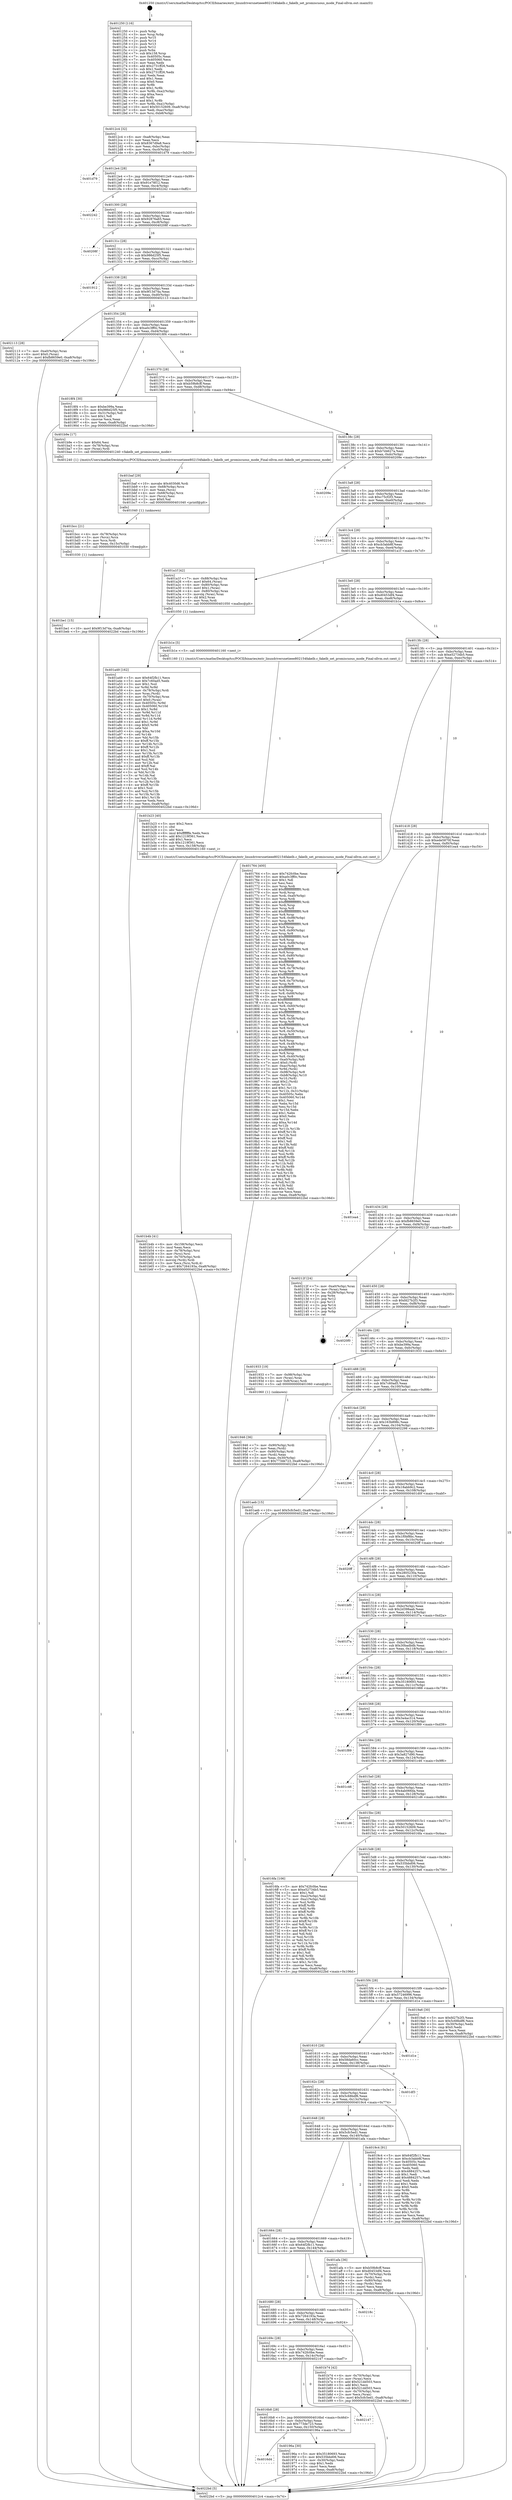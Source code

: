 digraph "0x401250" {
  label = "0x401250 (/mnt/c/Users/mathe/Desktop/tcc/POCII/binaries/extr_linuxdriversnetieee802154fakelb.c_fakelb_set_promiscuous_mode_Final-ollvm.out::main(0))"
  labelloc = "t"
  node[shape=record]

  Entry [label="",width=0.3,height=0.3,shape=circle,fillcolor=black,style=filled]
  "0x4012c4" [label="{
     0x4012c4 [32]\l
     | [instrs]\l
     &nbsp;&nbsp;0x4012c4 \<+6\>: mov -0xa8(%rbp),%eax\l
     &nbsp;&nbsp;0x4012ca \<+2\>: mov %eax,%ecx\l
     &nbsp;&nbsp;0x4012cc \<+6\>: sub $0x8367d9a8,%ecx\l
     &nbsp;&nbsp;0x4012d2 \<+6\>: mov %eax,-0xbc(%rbp)\l
     &nbsp;&nbsp;0x4012d8 \<+6\>: mov %ecx,-0xc0(%rbp)\l
     &nbsp;&nbsp;0x4012de \<+6\>: je 0000000000401d79 \<main+0xb29\>\l
  }"]
  "0x401d79" [label="{
     0x401d79\l
  }", style=dashed]
  "0x4012e4" [label="{
     0x4012e4 [28]\l
     | [instrs]\l
     &nbsp;&nbsp;0x4012e4 \<+5\>: jmp 00000000004012e9 \<main+0x99\>\l
     &nbsp;&nbsp;0x4012e9 \<+6\>: mov -0xbc(%rbp),%eax\l
     &nbsp;&nbsp;0x4012ef \<+5\>: sub $0x91e78f12,%eax\l
     &nbsp;&nbsp;0x4012f4 \<+6\>: mov %eax,-0xc4(%rbp)\l
     &nbsp;&nbsp;0x4012fa \<+6\>: je 0000000000402242 \<main+0xff2\>\l
  }"]
  Exit [label="",width=0.3,height=0.3,shape=circle,fillcolor=black,style=filled,peripheries=2]
  "0x402242" [label="{
     0x402242\l
  }", style=dashed]
  "0x401300" [label="{
     0x401300 [28]\l
     | [instrs]\l
     &nbsp;&nbsp;0x401300 \<+5\>: jmp 0000000000401305 \<main+0xb5\>\l
     &nbsp;&nbsp;0x401305 \<+6\>: mov -0xbc(%rbp),%eax\l
     &nbsp;&nbsp;0x40130b \<+5\>: sub $0x92876a65,%eax\l
     &nbsp;&nbsp;0x401310 \<+6\>: mov %eax,-0xc8(%rbp)\l
     &nbsp;&nbsp;0x401316 \<+6\>: je 000000000040208f \<main+0xe3f\>\l
  }"]
  "0x401be1" [label="{
     0x401be1 [15]\l
     | [instrs]\l
     &nbsp;&nbsp;0x401be1 \<+10\>: movl $0x9f13d74a,-0xa8(%rbp)\l
     &nbsp;&nbsp;0x401beb \<+5\>: jmp 00000000004022bd \<main+0x106d\>\l
  }"]
  "0x40208f" [label="{
     0x40208f\l
  }", style=dashed]
  "0x40131c" [label="{
     0x40131c [28]\l
     | [instrs]\l
     &nbsp;&nbsp;0x40131c \<+5\>: jmp 0000000000401321 \<main+0xd1\>\l
     &nbsp;&nbsp;0x401321 \<+6\>: mov -0xbc(%rbp),%eax\l
     &nbsp;&nbsp;0x401327 \<+5\>: sub $0x986d25f5,%eax\l
     &nbsp;&nbsp;0x40132c \<+6\>: mov %eax,-0xcc(%rbp)\l
     &nbsp;&nbsp;0x401332 \<+6\>: je 0000000000401912 \<main+0x6c2\>\l
  }"]
  "0x401bcc" [label="{
     0x401bcc [21]\l
     | [instrs]\l
     &nbsp;&nbsp;0x401bcc \<+4\>: mov -0x78(%rbp),%rcx\l
     &nbsp;&nbsp;0x401bd0 \<+3\>: mov (%rcx),%rcx\l
     &nbsp;&nbsp;0x401bd3 \<+3\>: mov %rcx,%rdi\l
     &nbsp;&nbsp;0x401bd6 \<+6\>: mov %eax,-0x15c(%rbp)\l
     &nbsp;&nbsp;0x401bdc \<+5\>: call 0000000000401030 \<free@plt\>\l
     | [calls]\l
     &nbsp;&nbsp;0x401030 \{1\} (unknown)\l
  }"]
  "0x401912" [label="{
     0x401912\l
  }", style=dashed]
  "0x401338" [label="{
     0x401338 [28]\l
     | [instrs]\l
     &nbsp;&nbsp;0x401338 \<+5\>: jmp 000000000040133d \<main+0xed\>\l
     &nbsp;&nbsp;0x40133d \<+6\>: mov -0xbc(%rbp),%eax\l
     &nbsp;&nbsp;0x401343 \<+5\>: sub $0x9f13d74a,%eax\l
     &nbsp;&nbsp;0x401348 \<+6\>: mov %eax,-0xd0(%rbp)\l
     &nbsp;&nbsp;0x40134e \<+6\>: je 0000000000402113 \<main+0xec3\>\l
  }"]
  "0x401baf" [label="{
     0x401baf [29]\l
     | [instrs]\l
     &nbsp;&nbsp;0x401baf \<+10\>: movabs $0x4030d6,%rdi\l
     &nbsp;&nbsp;0x401bb9 \<+4\>: mov -0x68(%rbp),%rcx\l
     &nbsp;&nbsp;0x401bbd \<+2\>: mov %eax,(%rcx)\l
     &nbsp;&nbsp;0x401bbf \<+4\>: mov -0x68(%rbp),%rcx\l
     &nbsp;&nbsp;0x401bc3 \<+2\>: mov (%rcx),%esi\l
     &nbsp;&nbsp;0x401bc5 \<+2\>: mov $0x0,%al\l
     &nbsp;&nbsp;0x401bc7 \<+5\>: call 0000000000401040 \<printf@plt\>\l
     | [calls]\l
     &nbsp;&nbsp;0x401040 \{1\} (unknown)\l
  }"]
  "0x402113" [label="{
     0x402113 [28]\l
     | [instrs]\l
     &nbsp;&nbsp;0x402113 \<+7\>: mov -0xa0(%rbp),%rax\l
     &nbsp;&nbsp;0x40211a \<+6\>: movl $0x0,(%rax)\l
     &nbsp;&nbsp;0x402120 \<+10\>: movl $0xfb8659e0,-0xa8(%rbp)\l
     &nbsp;&nbsp;0x40212a \<+5\>: jmp 00000000004022bd \<main+0x106d\>\l
  }"]
  "0x401354" [label="{
     0x401354 [28]\l
     | [instrs]\l
     &nbsp;&nbsp;0x401354 \<+5\>: jmp 0000000000401359 \<main+0x109\>\l
     &nbsp;&nbsp;0x401359 \<+6\>: mov -0xbc(%rbp),%eax\l
     &nbsp;&nbsp;0x40135f \<+5\>: sub $0xa0c3ff0c,%eax\l
     &nbsp;&nbsp;0x401364 \<+6\>: mov %eax,-0xd4(%rbp)\l
     &nbsp;&nbsp;0x40136a \<+6\>: je 00000000004018f4 \<main+0x6a4\>\l
  }"]
  "0x401b4b" [label="{
     0x401b4b [41]\l
     | [instrs]\l
     &nbsp;&nbsp;0x401b4b \<+6\>: mov -0x158(%rbp),%ecx\l
     &nbsp;&nbsp;0x401b51 \<+3\>: imul %eax,%ecx\l
     &nbsp;&nbsp;0x401b54 \<+4\>: mov -0x78(%rbp),%rsi\l
     &nbsp;&nbsp;0x401b58 \<+3\>: mov (%rsi),%rsi\l
     &nbsp;&nbsp;0x401b5b \<+4\>: mov -0x70(%rbp),%rdi\l
     &nbsp;&nbsp;0x401b5f \<+3\>: movslq (%rdi),%rdi\l
     &nbsp;&nbsp;0x401b62 \<+3\>: mov %ecx,(%rsi,%rdi,4)\l
     &nbsp;&nbsp;0x401b65 \<+10\>: movl $0x7264193a,-0xa8(%rbp)\l
     &nbsp;&nbsp;0x401b6f \<+5\>: jmp 00000000004022bd \<main+0x106d\>\l
  }"]
  "0x4018f4" [label="{
     0x4018f4 [30]\l
     | [instrs]\l
     &nbsp;&nbsp;0x4018f4 \<+5\>: mov $0xbe399a,%eax\l
     &nbsp;&nbsp;0x4018f9 \<+5\>: mov $0x986d25f5,%ecx\l
     &nbsp;&nbsp;0x4018fe \<+3\>: mov -0x31(%rbp),%dl\l
     &nbsp;&nbsp;0x401901 \<+3\>: test $0x1,%dl\l
     &nbsp;&nbsp;0x401904 \<+3\>: cmovne %ecx,%eax\l
     &nbsp;&nbsp;0x401907 \<+6\>: mov %eax,-0xa8(%rbp)\l
     &nbsp;&nbsp;0x40190d \<+5\>: jmp 00000000004022bd \<main+0x106d\>\l
  }"]
  "0x401370" [label="{
     0x401370 [28]\l
     | [instrs]\l
     &nbsp;&nbsp;0x401370 \<+5\>: jmp 0000000000401375 \<main+0x125\>\l
     &nbsp;&nbsp;0x401375 \<+6\>: mov -0xbc(%rbp),%eax\l
     &nbsp;&nbsp;0x40137b \<+5\>: sub $0xb59b8cff,%eax\l
     &nbsp;&nbsp;0x401380 \<+6\>: mov %eax,-0xd8(%rbp)\l
     &nbsp;&nbsp;0x401386 \<+6\>: je 0000000000401b9e \<main+0x94e\>\l
  }"]
  "0x401b23" [label="{
     0x401b23 [40]\l
     | [instrs]\l
     &nbsp;&nbsp;0x401b23 \<+5\>: mov $0x2,%ecx\l
     &nbsp;&nbsp;0x401b28 \<+1\>: cltd\l
     &nbsp;&nbsp;0x401b29 \<+2\>: idiv %ecx\l
     &nbsp;&nbsp;0x401b2b \<+6\>: imul $0xfffffffe,%edx,%ecx\l
     &nbsp;&nbsp;0x401b31 \<+6\>: add $0x1219f361,%ecx\l
     &nbsp;&nbsp;0x401b37 \<+3\>: add $0x1,%ecx\l
     &nbsp;&nbsp;0x401b3a \<+6\>: sub $0x1219f361,%ecx\l
     &nbsp;&nbsp;0x401b40 \<+6\>: mov %ecx,-0x158(%rbp)\l
     &nbsp;&nbsp;0x401b46 \<+5\>: call 0000000000401160 \<next_i\>\l
     | [calls]\l
     &nbsp;&nbsp;0x401160 \{1\} (/mnt/c/Users/mathe/Desktop/tcc/POCII/binaries/extr_linuxdriversnetieee802154fakelb.c_fakelb_set_promiscuous_mode_Final-ollvm.out::next_i)\l
  }"]
  "0x401b9e" [label="{
     0x401b9e [17]\l
     | [instrs]\l
     &nbsp;&nbsp;0x401b9e \<+5\>: mov $0x64,%esi\l
     &nbsp;&nbsp;0x401ba3 \<+4\>: mov -0x78(%rbp),%rax\l
     &nbsp;&nbsp;0x401ba7 \<+3\>: mov (%rax),%rdi\l
     &nbsp;&nbsp;0x401baa \<+5\>: call 0000000000401240 \<fakelb_set_promiscuous_mode\>\l
     | [calls]\l
     &nbsp;&nbsp;0x401240 \{1\} (/mnt/c/Users/mathe/Desktop/tcc/POCII/binaries/extr_linuxdriversnetieee802154fakelb.c_fakelb_set_promiscuous_mode_Final-ollvm.out::fakelb_set_promiscuous_mode)\l
  }"]
  "0x40138c" [label="{
     0x40138c [28]\l
     | [instrs]\l
     &nbsp;&nbsp;0x40138c \<+5\>: jmp 0000000000401391 \<main+0x141\>\l
     &nbsp;&nbsp;0x401391 \<+6\>: mov -0xbc(%rbp),%eax\l
     &nbsp;&nbsp;0x401397 \<+5\>: sub $0xb7d4627a,%eax\l
     &nbsp;&nbsp;0x40139c \<+6\>: mov %eax,-0xdc(%rbp)\l
     &nbsp;&nbsp;0x4013a2 \<+6\>: je 000000000040209e \<main+0xe4e\>\l
  }"]
  "0x401a49" [label="{
     0x401a49 [162]\l
     | [instrs]\l
     &nbsp;&nbsp;0x401a49 \<+5\>: mov $0x64f2fb11,%ecx\l
     &nbsp;&nbsp;0x401a4e \<+5\>: mov $0x7c60ad5,%edx\l
     &nbsp;&nbsp;0x401a53 \<+3\>: mov $0x1,%sil\l
     &nbsp;&nbsp;0x401a56 \<+3\>: xor %r8d,%r8d\l
     &nbsp;&nbsp;0x401a59 \<+4\>: mov -0x78(%rbp),%rdi\l
     &nbsp;&nbsp;0x401a5d \<+3\>: mov %rax,(%rdi)\l
     &nbsp;&nbsp;0x401a60 \<+4\>: mov -0x70(%rbp),%rax\l
     &nbsp;&nbsp;0x401a64 \<+6\>: movl $0x0,(%rax)\l
     &nbsp;&nbsp;0x401a6a \<+8\>: mov 0x40505c,%r9d\l
     &nbsp;&nbsp;0x401a72 \<+8\>: mov 0x405060,%r10d\l
     &nbsp;&nbsp;0x401a7a \<+4\>: sub $0x1,%r8d\l
     &nbsp;&nbsp;0x401a7e \<+3\>: mov %r9d,%r11d\l
     &nbsp;&nbsp;0x401a81 \<+3\>: add %r8d,%r11d\l
     &nbsp;&nbsp;0x401a84 \<+4\>: imul %r11d,%r9d\l
     &nbsp;&nbsp;0x401a88 \<+4\>: and $0x1,%r9d\l
     &nbsp;&nbsp;0x401a8c \<+4\>: cmp $0x0,%r9d\l
     &nbsp;&nbsp;0x401a90 \<+3\>: sete %bl\l
     &nbsp;&nbsp;0x401a93 \<+4\>: cmp $0xa,%r10d\l
     &nbsp;&nbsp;0x401a97 \<+4\>: setl %r14b\l
     &nbsp;&nbsp;0x401a9b \<+3\>: mov %bl,%r15b\l
     &nbsp;&nbsp;0x401a9e \<+4\>: xor $0xff,%r15b\l
     &nbsp;&nbsp;0x401aa2 \<+3\>: mov %r14b,%r12b\l
     &nbsp;&nbsp;0x401aa5 \<+4\>: xor $0xff,%r12b\l
     &nbsp;&nbsp;0x401aa9 \<+4\>: xor $0x1,%sil\l
     &nbsp;&nbsp;0x401aad \<+3\>: mov %r15b,%r13b\l
     &nbsp;&nbsp;0x401ab0 \<+4\>: and $0xff,%r13b\l
     &nbsp;&nbsp;0x401ab4 \<+3\>: and %sil,%bl\l
     &nbsp;&nbsp;0x401ab7 \<+3\>: mov %r12b,%al\l
     &nbsp;&nbsp;0x401aba \<+2\>: and $0xff,%al\l
     &nbsp;&nbsp;0x401abc \<+3\>: and %sil,%r14b\l
     &nbsp;&nbsp;0x401abf \<+3\>: or %bl,%r13b\l
     &nbsp;&nbsp;0x401ac2 \<+3\>: or %r14b,%al\l
     &nbsp;&nbsp;0x401ac5 \<+3\>: xor %al,%r13b\l
     &nbsp;&nbsp;0x401ac8 \<+3\>: or %r12b,%r15b\l
     &nbsp;&nbsp;0x401acb \<+4\>: xor $0xff,%r15b\l
     &nbsp;&nbsp;0x401acf \<+4\>: or $0x1,%sil\l
     &nbsp;&nbsp;0x401ad3 \<+3\>: and %sil,%r15b\l
     &nbsp;&nbsp;0x401ad6 \<+3\>: or %r15b,%r13b\l
     &nbsp;&nbsp;0x401ad9 \<+4\>: test $0x1,%r13b\l
     &nbsp;&nbsp;0x401add \<+3\>: cmovne %edx,%ecx\l
     &nbsp;&nbsp;0x401ae0 \<+6\>: mov %ecx,-0xa8(%rbp)\l
     &nbsp;&nbsp;0x401ae6 \<+5\>: jmp 00000000004022bd \<main+0x106d\>\l
  }"]
  "0x40209e" [label="{
     0x40209e\l
  }", style=dashed]
  "0x4013a8" [label="{
     0x4013a8 [28]\l
     | [instrs]\l
     &nbsp;&nbsp;0x4013a8 \<+5\>: jmp 00000000004013ad \<main+0x15d\>\l
     &nbsp;&nbsp;0x4013ad \<+6\>: mov -0xbc(%rbp),%eax\l
     &nbsp;&nbsp;0x4013b3 \<+5\>: sub $0xc75cf2f3,%eax\l
     &nbsp;&nbsp;0x4013b8 \<+6\>: mov %eax,-0xe0(%rbp)\l
     &nbsp;&nbsp;0x4013be \<+6\>: je 000000000040221d \<main+0xfcd\>\l
  }"]
  "0x4016d4" [label="{
     0x4016d4\l
  }", style=dashed]
  "0x40221d" [label="{
     0x40221d\l
  }", style=dashed]
  "0x4013c4" [label="{
     0x4013c4 [28]\l
     | [instrs]\l
     &nbsp;&nbsp;0x4013c4 \<+5\>: jmp 00000000004013c9 \<main+0x179\>\l
     &nbsp;&nbsp;0x4013c9 \<+6\>: mov -0xbc(%rbp),%eax\l
     &nbsp;&nbsp;0x4013cf \<+5\>: sub $0xcb3abb8f,%eax\l
     &nbsp;&nbsp;0x4013d4 \<+6\>: mov %eax,-0xe4(%rbp)\l
     &nbsp;&nbsp;0x4013da \<+6\>: je 0000000000401a1f \<main+0x7cf\>\l
  }"]
  "0x40196a" [label="{
     0x40196a [30]\l
     | [instrs]\l
     &nbsp;&nbsp;0x40196a \<+5\>: mov $0x35180693,%eax\l
     &nbsp;&nbsp;0x40196f \<+5\>: mov $0x535bbd06,%ecx\l
     &nbsp;&nbsp;0x401974 \<+3\>: mov -0x30(%rbp),%edx\l
     &nbsp;&nbsp;0x401977 \<+3\>: cmp $0x1,%edx\l
     &nbsp;&nbsp;0x40197a \<+3\>: cmovl %ecx,%eax\l
     &nbsp;&nbsp;0x40197d \<+6\>: mov %eax,-0xa8(%rbp)\l
     &nbsp;&nbsp;0x401983 \<+5\>: jmp 00000000004022bd \<main+0x106d\>\l
  }"]
  "0x401a1f" [label="{
     0x401a1f [42]\l
     | [instrs]\l
     &nbsp;&nbsp;0x401a1f \<+7\>: mov -0x88(%rbp),%rax\l
     &nbsp;&nbsp;0x401a26 \<+6\>: movl $0x64,(%rax)\l
     &nbsp;&nbsp;0x401a2c \<+4\>: mov -0x80(%rbp),%rax\l
     &nbsp;&nbsp;0x401a30 \<+6\>: movl $0x1,(%rax)\l
     &nbsp;&nbsp;0x401a36 \<+4\>: mov -0x80(%rbp),%rax\l
     &nbsp;&nbsp;0x401a3a \<+3\>: movslq (%rax),%rax\l
     &nbsp;&nbsp;0x401a3d \<+4\>: shl $0x2,%rax\l
     &nbsp;&nbsp;0x401a41 \<+3\>: mov %rax,%rdi\l
     &nbsp;&nbsp;0x401a44 \<+5\>: call 0000000000401050 \<malloc@plt\>\l
     | [calls]\l
     &nbsp;&nbsp;0x401050 \{1\} (unknown)\l
  }"]
  "0x4013e0" [label="{
     0x4013e0 [28]\l
     | [instrs]\l
     &nbsp;&nbsp;0x4013e0 \<+5\>: jmp 00000000004013e5 \<main+0x195\>\l
     &nbsp;&nbsp;0x4013e5 \<+6\>: mov -0xbc(%rbp),%eax\l
     &nbsp;&nbsp;0x4013eb \<+5\>: sub $0xd0453df4,%eax\l
     &nbsp;&nbsp;0x4013f0 \<+6\>: mov %eax,-0xe8(%rbp)\l
     &nbsp;&nbsp;0x4013f6 \<+6\>: je 0000000000401b1e \<main+0x8ce\>\l
  }"]
  "0x4016b8" [label="{
     0x4016b8 [28]\l
     | [instrs]\l
     &nbsp;&nbsp;0x4016b8 \<+5\>: jmp 00000000004016bd \<main+0x46d\>\l
     &nbsp;&nbsp;0x4016bd \<+6\>: mov -0xbc(%rbp),%eax\l
     &nbsp;&nbsp;0x4016c3 \<+5\>: sub $0x773de723,%eax\l
     &nbsp;&nbsp;0x4016c8 \<+6\>: mov %eax,-0x150(%rbp)\l
     &nbsp;&nbsp;0x4016ce \<+6\>: je 000000000040196a \<main+0x71a\>\l
  }"]
  "0x401b1e" [label="{
     0x401b1e [5]\l
     | [instrs]\l
     &nbsp;&nbsp;0x401b1e \<+5\>: call 0000000000401160 \<next_i\>\l
     | [calls]\l
     &nbsp;&nbsp;0x401160 \{1\} (/mnt/c/Users/mathe/Desktop/tcc/POCII/binaries/extr_linuxdriversnetieee802154fakelb.c_fakelb_set_promiscuous_mode_Final-ollvm.out::next_i)\l
  }"]
  "0x4013fc" [label="{
     0x4013fc [28]\l
     | [instrs]\l
     &nbsp;&nbsp;0x4013fc \<+5\>: jmp 0000000000401401 \<main+0x1b1\>\l
     &nbsp;&nbsp;0x401401 \<+6\>: mov -0xbc(%rbp),%eax\l
     &nbsp;&nbsp;0x401407 \<+5\>: sub $0xe52734b5,%eax\l
     &nbsp;&nbsp;0x40140c \<+6\>: mov %eax,-0xec(%rbp)\l
     &nbsp;&nbsp;0x401412 \<+6\>: je 0000000000401764 \<main+0x514\>\l
  }"]
  "0x402147" [label="{
     0x402147\l
  }", style=dashed]
  "0x401764" [label="{
     0x401764 [400]\l
     | [instrs]\l
     &nbsp;&nbsp;0x401764 \<+5\>: mov $0x742fc0be,%eax\l
     &nbsp;&nbsp;0x401769 \<+5\>: mov $0xa0c3ff0c,%ecx\l
     &nbsp;&nbsp;0x40176e \<+2\>: mov $0x1,%dl\l
     &nbsp;&nbsp;0x401770 \<+2\>: xor %esi,%esi\l
     &nbsp;&nbsp;0x401772 \<+3\>: mov %rsp,%rdi\l
     &nbsp;&nbsp;0x401775 \<+4\>: add $0xfffffffffffffff0,%rdi\l
     &nbsp;&nbsp;0x401779 \<+3\>: mov %rdi,%rsp\l
     &nbsp;&nbsp;0x40177c \<+7\>: mov %rdi,-0xa0(%rbp)\l
     &nbsp;&nbsp;0x401783 \<+3\>: mov %rsp,%rdi\l
     &nbsp;&nbsp;0x401786 \<+4\>: add $0xfffffffffffffff0,%rdi\l
     &nbsp;&nbsp;0x40178a \<+3\>: mov %rdi,%rsp\l
     &nbsp;&nbsp;0x40178d \<+3\>: mov %rsp,%r8\l
     &nbsp;&nbsp;0x401790 \<+4\>: add $0xfffffffffffffff0,%r8\l
     &nbsp;&nbsp;0x401794 \<+3\>: mov %r8,%rsp\l
     &nbsp;&nbsp;0x401797 \<+7\>: mov %r8,-0x98(%rbp)\l
     &nbsp;&nbsp;0x40179e \<+3\>: mov %rsp,%r8\l
     &nbsp;&nbsp;0x4017a1 \<+4\>: add $0xfffffffffffffff0,%r8\l
     &nbsp;&nbsp;0x4017a5 \<+3\>: mov %r8,%rsp\l
     &nbsp;&nbsp;0x4017a8 \<+7\>: mov %r8,-0x90(%rbp)\l
     &nbsp;&nbsp;0x4017af \<+3\>: mov %rsp,%r8\l
     &nbsp;&nbsp;0x4017b2 \<+4\>: add $0xfffffffffffffff0,%r8\l
     &nbsp;&nbsp;0x4017b6 \<+3\>: mov %r8,%rsp\l
     &nbsp;&nbsp;0x4017b9 \<+7\>: mov %r8,-0x88(%rbp)\l
     &nbsp;&nbsp;0x4017c0 \<+3\>: mov %rsp,%r8\l
     &nbsp;&nbsp;0x4017c3 \<+4\>: add $0xfffffffffffffff0,%r8\l
     &nbsp;&nbsp;0x4017c7 \<+3\>: mov %r8,%rsp\l
     &nbsp;&nbsp;0x4017ca \<+4\>: mov %r8,-0x80(%rbp)\l
     &nbsp;&nbsp;0x4017ce \<+3\>: mov %rsp,%r8\l
     &nbsp;&nbsp;0x4017d1 \<+4\>: add $0xfffffffffffffff0,%r8\l
     &nbsp;&nbsp;0x4017d5 \<+3\>: mov %r8,%rsp\l
     &nbsp;&nbsp;0x4017d8 \<+4\>: mov %r8,-0x78(%rbp)\l
     &nbsp;&nbsp;0x4017dc \<+3\>: mov %rsp,%r8\l
     &nbsp;&nbsp;0x4017df \<+4\>: add $0xfffffffffffffff0,%r8\l
     &nbsp;&nbsp;0x4017e3 \<+3\>: mov %r8,%rsp\l
     &nbsp;&nbsp;0x4017e6 \<+4\>: mov %r8,-0x70(%rbp)\l
     &nbsp;&nbsp;0x4017ea \<+3\>: mov %rsp,%r8\l
     &nbsp;&nbsp;0x4017ed \<+4\>: add $0xfffffffffffffff0,%r8\l
     &nbsp;&nbsp;0x4017f1 \<+3\>: mov %r8,%rsp\l
     &nbsp;&nbsp;0x4017f4 \<+4\>: mov %r8,-0x68(%rbp)\l
     &nbsp;&nbsp;0x4017f8 \<+3\>: mov %rsp,%r8\l
     &nbsp;&nbsp;0x4017fb \<+4\>: add $0xfffffffffffffff0,%r8\l
     &nbsp;&nbsp;0x4017ff \<+3\>: mov %r8,%rsp\l
     &nbsp;&nbsp;0x401802 \<+4\>: mov %r8,-0x60(%rbp)\l
     &nbsp;&nbsp;0x401806 \<+3\>: mov %rsp,%r8\l
     &nbsp;&nbsp;0x401809 \<+4\>: add $0xfffffffffffffff0,%r8\l
     &nbsp;&nbsp;0x40180d \<+3\>: mov %r8,%rsp\l
     &nbsp;&nbsp;0x401810 \<+4\>: mov %r8,-0x58(%rbp)\l
     &nbsp;&nbsp;0x401814 \<+3\>: mov %rsp,%r8\l
     &nbsp;&nbsp;0x401817 \<+4\>: add $0xfffffffffffffff0,%r8\l
     &nbsp;&nbsp;0x40181b \<+3\>: mov %r8,%rsp\l
     &nbsp;&nbsp;0x40181e \<+4\>: mov %r8,-0x50(%rbp)\l
     &nbsp;&nbsp;0x401822 \<+3\>: mov %rsp,%r8\l
     &nbsp;&nbsp;0x401825 \<+4\>: add $0xfffffffffffffff0,%r8\l
     &nbsp;&nbsp;0x401829 \<+3\>: mov %r8,%rsp\l
     &nbsp;&nbsp;0x40182c \<+4\>: mov %r8,-0x48(%rbp)\l
     &nbsp;&nbsp;0x401830 \<+3\>: mov %rsp,%r8\l
     &nbsp;&nbsp;0x401833 \<+4\>: add $0xfffffffffffffff0,%r8\l
     &nbsp;&nbsp;0x401837 \<+3\>: mov %r8,%rsp\l
     &nbsp;&nbsp;0x40183a \<+4\>: mov %r8,-0x40(%rbp)\l
     &nbsp;&nbsp;0x40183e \<+7\>: mov -0xa0(%rbp),%r8\l
     &nbsp;&nbsp;0x401845 \<+7\>: movl $0x0,(%r8)\l
     &nbsp;&nbsp;0x40184c \<+7\>: mov -0xac(%rbp),%r9d\l
     &nbsp;&nbsp;0x401853 \<+3\>: mov %r9d,(%rdi)\l
     &nbsp;&nbsp;0x401856 \<+7\>: mov -0x98(%rbp),%r8\l
     &nbsp;&nbsp;0x40185d \<+7\>: mov -0xb8(%rbp),%r10\l
     &nbsp;&nbsp;0x401864 \<+3\>: mov %r10,(%r8)\l
     &nbsp;&nbsp;0x401867 \<+3\>: cmpl $0x2,(%rdi)\l
     &nbsp;&nbsp;0x40186a \<+4\>: setne %r11b\l
     &nbsp;&nbsp;0x40186e \<+4\>: and $0x1,%r11b\l
     &nbsp;&nbsp;0x401872 \<+4\>: mov %r11b,-0x31(%rbp)\l
     &nbsp;&nbsp;0x401876 \<+7\>: mov 0x40505c,%ebx\l
     &nbsp;&nbsp;0x40187d \<+8\>: mov 0x405060,%r14d\l
     &nbsp;&nbsp;0x401885 \<+3\>: sub $0x1,%esi\l
     &nbsp;&nbsp;0x401888 \<+3\>: mov %ebx,%r15d\l
     &nbsp;&nbsp;0x40188b \<+3\>: add %esi,%r15d\l
     &nbsp;&nbsp;0x40188e \<+4\>: imul %r15d,%ebx\l
     &nbsp;&nbsp;0x401892 \<+3\>: and $0x1,%ebx\l
     &nbsp;&nbsp;0x401895 \<+3\>: cmp $0x0,%ebx\l
     &nbsp;&nbsp;0x401898 \<+4\>: sete %r11b\l
     &nbsp;&nbsp;0x40189c \<+4\>: cmp $0xa,%r14d\l
     &nbsp;&nbsp;0x4018a0 \<+4\>: setl %r12b\l
     &nbsp;&nbsp;0x4018a4 \<+3\>: mov %r11b,%r13b\l
     &nbsp;&nbsp;0x4018a7 \<+4\>: xor $0xff,%r13b\l
     &nbsp;&nbsp;0x4018ab \<+3\>: mov %r12b,%sil\l
     &nbsp;&nbsp;0x4018ae \<+4\>: xor $0xff,%sil\l
     &nbsp;&nbsp;0x4018b2 \<+3\>: xor $0x1,%dl\l
     &nbsp;&nbsp;0x4018b5 \<+3\>: mov %r13b,%dil\l
     &nbsp;&nbsp;0x4018b8 \<+4\>: and $0xff,%dil\l
     &nbsp;&nbsp;0x4018bc \<+3\>: and %dl,%r11b\l
     &nbsp;&nbsp;0x4018bf \<+3\>: mov %sil,%r8b\l
     &nbsp;&nbsp;0x4018c2 \<+4\>: and $0xff,%r8b\l
     &nbsp;&nbsp;0x4018c6 \<+3\>: and %dl,%r12b\l
     &nbsp;&nbsp;0x4018c9 \<+3\>: or %r11b,%dil\l
     &nbsp;&nbsp;0x4018cc \<+3\>: or %r12b,%r8b\l
     &nbsp;&nbsp;0x4018cf \<+3\>: xor %r8b,%dil\l
     &nbsp;&nbsp;0x4018d2 \<+3\>: or %sil,%r13b\l
     &nbsp;&nbsp;0x4018d5 \<+4\>: xor $0xff,%r13b\l
     &nbsp;&nbsp;0x4018d9 \<+3\>: or $0x1,%dl\l
     &nbsp;&nbsp;0x4018dc \<+3\>: and %dl,%r13b\l
     &nbsp;&nbsp;0x4018df \<+3\>: or %r13b,%dil\l
     &nbsp;&nbsp;0x4018e2 \<+4\>: test $0x1,%dil\l
     &nbsp;&nbsp;0x4018e6 \<+3\>: cmovne %ecx,%eax\l
     &nbsp;&nbsp;0x4018e9 \<+6\>: mov %eax,-0xa8(%rbp)\l
     &nbsp;&nbsp;0x4018ef \<+5\>: jmp 00000000004022bd \<main+0x106d\>\l
  }"]
  "0x401418" [label="{
     0x401418 [28]\l
     | [instrs]\l
     &nbsp;&nbsp;0x401418 \<+5\>: jmp 000000000040141d \<main+0x1cd\>\l
     &nbsp;&nbsp;0x40141d \<+6\>: mov -0xbc(%rbp),%eax\l
     &nbsp;&nbsp;0x401423 \<+5\>: sub $0xede5870f,%eax\l
     &nbsp;&nbsp;0x401428 \<+6\>: mov %eax,-0xf0(%rbp)\l
     &nbsp;&nbsp;0x40142e \<+6\>: je 0000000000401ea4 \<main+0xc54\>\l
  }"]
  "0x40169c" [label="{
     0x40169c [28]\l
     | [instrs]\l
     &nbsp;&nbsp;0x40169c \<+5\>: jmp 00000000004016a1 \<main+0x451\>\l
     &nbsp;&nbsp;0x4016a1 \<+6\>: mov -0xbc(%rbp),%eax\l
     &nbsp;&nbsp;0x4016a7 \<+5\>: sub $0x742fc0be,%eax\l
     &nbsp;&nbsp;0x4016ac \<+6\>: mov %eax,-0x14c(%rbp)\l
     &nbsp;&nbsp;0x4016b2 \<+6\>: je 0000000000402147 \<main+0xef7\>\l
  }"]
  "0x401ea4" [label="{
     0x401ea4\l
  }", style=dashed]
  "0x401434" [label="{
     0x401434 [28]\l
     | [instrs]\l
     &nbsp;&nbsp;0x401434 \<+5\>: jmp 0000000000401439 \<main+0x1e9\>\l
     &nbsp;&nbsp;0x401439 \<+6\>: mov -0xbc(%rbp),%eax\l
     &nbsp;&nbsp;0x40143f \<+5\>: sub $0xfb8659e0,%eax\l
     &nbsp;&nbsp;0x401444 \<+6\>: mov %eax,-0xf4(%rbp)\l
     &nbsp;&nbsp;0x40144a \<+6\>: je 000000000040212f \<main+0xedf\>\l
  }"]
  "0x401b74" [label="{
     0x401b74 [42]\l
     | [instrs]\l
     &nbsp;&nbsp;0x401b74 \<+4\>: mov -0x70(%rbp),%rax\l
     &nbsp;&nbsp;0x401b78 \<+2\>: mov (%rax),%ecx\l
     &nbsp;&nbsp;0x401b7a \<+6\>: add $0x521dd503,%ecx\l
     &nbsp;&nbsp;0x401b80 \<+3\>: add $0x1,%ecx\l
     &nbsp;&nbsp;0x401b83 \<+6\>: sub $0x521dd503,%ecx\l
     &nbsp;&nbsp;0x401b89 \<+4\>: mov -0x70(%rbp),%rax\l
     &nbsp;&nbsp;0x401b8d \<+2\>: mov %ecx,(%rax)\l
     &nbsp;&nbsp;0x401b8f \<+10\>: movl $0x5cfc5ed1,-0xa8(%rbp)\l
     &nbsp;&nbsp;0x401b99 \<+5\>: jmp 00000000004022bd \<main+0x106d\>\l
  }"]
  "0x40212f" [label="{
     0x40212f [24]\l
     | [instrs]\l
     &nbsp;&nbsp;0x40212f \<+7\>: mov -0xa0(%rbp),%rax\l
     &nbsp;&nbsp;0x402136 \<+2\>: mov (%rax),%eax\l
     &nbsp;&nbsp;0x402138 \<+4\>: lea -0x28(%rbp),%rsp\l
     &nbsp;&nbsp;0x40213c \<+1\>: pop %rbx\l
     &nbsp;&nbsp;0x40213d \<+2\>: pop %r12\l
     &nbsp;&nbsp;0x40213f \<+2\>: pop %r13\l
     &nbsp;&nbsp;0x402141 \<+2\>: pop %r14\l
     &nbsp;&nbsp;0x402143 \<+2\>: pop %r15\l
     &nbsp;&nbsp;0x402145 \<+1\>: pop %rbp\l
     &nbsp;&nbsp;0x402146 \<+1\>: ret\l
  }"]
  "0x401450" [label="{
     0x401450 [28]\l
     | [instrs]\l
     &nbsp;&nbsp;0x401450 \<+5\>: jmp 0000000000401455 \<main+0x205\>\l
     &nbsp;&nbsp;0x401455 \<+6\>: mov -0xbc(%rbp),%eax\l
     &nbsp;&nbsp;0x40145b \<+5\>: sub $0xfd27b2f3,%eax\l
     &nbsp;&nbsp;0x401460 \<+6\>: mov %eax,-0xf8(%rbp)\l
     &nbsp;&nbsp;0x401466 \<+6\>: je 00000000004020f0 \<main+0xea0\>\l
  }"]
  "0x401680" [label="{
     0x401680 [28]\l
     | [instrs]\l
     &nbsp;&nbsp;0x401680 \<+5\>: jmp 0000000000401685 \<main+0x435\>\l
     &nbsp;&nbsp;0x401685 \<+6\>: mov -0xbc(%rbp),%eax\l
     &nbsp;&nbsp;0x40168b \<+5\>: sub $0x7264193a,%eax\l
     &nbsp;&nbsp;0x401690 \<+6\>: mov %eax,-0x148(%rbp)\l
     &nbsp;&nbsp;0x401696 \<+6\>: je 0000000000401b74 \<main+0x924\>\l
  }"]
  "0x4020f0" [label="{
     0x4020f0\l
  }", style=dashed]
  "0x40146c" [label="{
     0x40146c [28]\l
     | [instrs]\l
     &nbsp;&nbsp;0x40146c \<+5\>: jmp 0000000000401471 \<main+0x221\>\l
     &nbsp;&nbsp;0x401471 \<+6\>: mov -0xbc(%rbp),%eax\l
     &nbsp;&nbsp;0x401477 \<+5\>: sub $0xbe399a,%eax\l
     &nbsp;&nbsp;0x40147c \<+6\>: mov %eax,-0xfc(%rbp)\l
     &nbsp;&nbsp;0x401482 \<+6\>: je 0000000000401933 \<main+0x6e3\>\l
  }"]
  "0x40218c" [label="{
     0x40218c\l
  }", style=dashed]
  "0x401933" [label="{
     0x401933 [19]\l
     | [instrs]\l
     &nbsp;&nbsp;0x401933 \<+7\>: mov -0x98(%rbp),%rax\l
     &nbsp;&nbsp;0x40193a \<+3\>: mov (%rax),%rax\l
     &nbsp;&nbsp;0x40193d \<+4\>: mov 0x8(%rax),%rdi\l
     &nbsp;&nbsp;0x401941 \<+5\>: call 0000000000401060 \<atoi@plt\>\l
     | [calls]\l
     &nbsp;&nbsp;0x401060 \{1\} (unknown)\l
  }"]
  "0x401488" [label="{
     0x401488 [28]\l
     | [instrs]\l
     &nbsp;&nbsp;0x401488 \<+5\>: jmp 000000000040148d \<main+0x23d\>\l
     &nbsp;&nbsp;0x40148d \<+6\>: mov -0xbc(%rbp),%eax\l
     &nbsp;&nbsp;0x401493 \<+5\>: sub $0x7c60ad5,%eax\l
     &nbsp;&nbsp;0x401498 \<+6\>: mov %eax,-0x100(%rbp)\l
     &nbsp;&nbsp;0x40149e \<+6\>: je 0000000000401aeb \<main+0x89b\>\l
  }"]
  "0x401664" [label="{
     0x401664 [28]\l
     | [instrs]\l
     &nbsp;&nbsp;0x401664 \<+5\>: jmp 0000000000401669 \<main+0x419\>\l
     &nbsp;&nbsp;0x401669 \<+6\>: mov -0xbc(%rbp),%eax\l
     &nbsp;&nbsp;0x40166f \<+5\>: sub $0x64f2fb11,%eax\l
     &nbsp;&nbsp;0x401674 \<+6\>: mov %eax,-0x144(%rbp)\l
     &nbsp;&nbsp;0x40167a \<+6\>: je 000000000040218c \<main+0xf3c\>\l
  }"]
  "0x401aeb" [label="{
     0x401aeb [15]\l
     | [instrs]\l
     &nbsp;&nbsp;0x401aeb \<+10\>: movl $0x5cfc5ed1,-0xa8(%rbp)\l
     &nbsp;&nbsp;0x401af5 \<+5\>: jmp 00000000004022bd \<main+0x106d\>\l
  }"]
  "0x4014a4" [label="{
     0x4014a4 [28]\l
     | [instrs]\l
     &nbsp;&nbsp;0x4014a4 \<+5\>: jmp 00000000004014a9 \<main+0x259\>\l
     &nbsp;&nbsp;0x4014a9 \<+6\>: mov -0xbc(%rbp),%eax\l
     &nbsp;&nbsp;0x4014af \<+5\>: sub $0x163b898c,%eax\l
     &nbsp;&nbsp;0x4014b4 \<+6\>: mov %eax,-0x104(%rbp)\l
     &nbsp;&nbsp;0x4014ba \<+6\>: je 0000000000402298 \<main+0x1048\>\l
  }"]
  "0x401afa" [label="{
     0x401afa [36]\l
     | [instrs]\l
     &nbsp;&nbsp;0x401afa \<+5\>: mov $0xb59b8cff,%eax\l
     &nbsp;&nbsp;0x401aff \<+5\>: mov $0xd0453df4,%ecx\l
     &nbsp;&nbsp;0x401b04 \<+4\>: mov -0x70(%rbp),%rdx\l
     &nbsp;&nbsp;0x401b08 \<+2\>: mov (%rdx),%esi\l
     &nbsp;&nbsp;0x401b0a \<+4\>: mov -0x80(%rbp),%rdx\l
     &nbsp;&nbsp;0x401b0e \<+2\>: cmp (%rdx),%esi\l
     &nbsp;&nbsp;0x401b10 \<+3\>: cmovl %ecx,%eax\l
     &nbsp;&nbsp;0x401b13 \<+6\>: mov %eax,-0xa8(%rbp)\l
     &nbsp;&nbsp;0x401b19 \<+5\>: jmp 00000000004022bd \<main+0x106d\>\l
  }"]
  "0x402298" [label="{
     0x402298\l
  }", style=dashed]
  "0x4014c0" [label="{
     0x4014c0 [28]\l
     | [instrs]\l
     &nbsp;&nbsp;0x4014c0 \<+5\>: jmp 00000000004014c5 \<main+0x275\>\l
     &nbsp;&nbsp;0x4014c5 \<+6\>: mov -0xbc(%rbp),%eax\l
     &nbsp;&nbsp;0x4014cb \<+5\>: sub $0x18abb9c2,%eax\l
     &nbsp;&nbsp;0x4014d0 \<+6\>: mov %eax,-0x108(%rbp)\l
     &nbsp;&nbsp;0x4014d6 \<+6\>: je 0000000000401d0f \<main+0xabf\>\l
  }"]
  "0x401648" [label="{
     0x401648 [28]\l
     | [instrs]\l
     &nbsp;&nbsp;0x401648 \<+5\>: jmp 000000000040164d \<main+0x3fd\>\l
     &nbsp;&nbsp;0x40164d \<+6\>: mov -0xbc(%rbp),%eax\l
     &nbsp;&nbsp;0x401653 \<+5\>: sub $0x5cfc5ed1,%eax\l
     &nbsp;&nbsp;0x401658 \<+6\>: mov %eax,-0x140(%rbp)\l
     &nbsp;&nbsp;0x40165e \<+6\>: je 0000000000401afa \<main+0x8aa\>\l
  }"]
  "0x401d0f" [label="{
     0x401d0f\l
  }", style=dashed]
  "0x4014dc" [label="{
     0x4014dc [28]\l
     | [instrs]\l
     &nbsp;&nbsp;0x4014dc \<+5\>: jmp 00000000004014e1 \<main+0x291\>\l
     &nbsp;&nbsp;0x4014e1 \<+6\>: mov -0xbc(%rbp),%eax\l
     &nbsp;&nbsp;0x4014e7 \<+5\>: sub $0x1f0bf8bc,%eax\l
     &nbsp;&nbsp;0x4014ec \<+6\>: mov %eax,-0x10c(%rbp)\l
     &nbsp;&nbsp;0x4014f2 \<+6\>: je 00000000004020ff \<main+0xeaf\>\l
  }"]
  "0x4019c4" [label="{
     0x4019c4 [91]\l
     | [instrs]\l
     &nbsp;&nbsp;0x4019c4 \<+5\>: mov $0x64f2fb11,%eax\l
     &nbsp;&nbsp;0x4019c9 \<+5\>: mov $0xcb3abb8f,%ecx\l
     &nbsp;&nbsp;0x4019ce \<+7\>: mov 0x40505c,%edx\l
     &nbsp;&nbsp;0x4019d5 \<+7\>: mov 0x405060,%esi\l
     &nbsp;&nbsp;0x4019dc \<+2\>: mov %edx,%edi\l
     &nbsp;&nbsp;0x4019de \<+6\>: sub $0x4884257c,%edi\l
     &nbsp;&nbsp;0x4019e4 \<+3\>: sub $0x1,%edi\l
     &nbsp;&nbsp;0x4019e7 \<+6\>: add $0x4884257c,%edi\l
     &nbsp;&nbsp;0x4019ed \<+3\>: imul %edi,%edx\l
     &nbsp;&nbsp;0x4019f0 \<+3\>: and $0x1,%edx\l
     &nbsp;&nbsp;0x4019f3 \<+3\>: cmp $0x0,%edx\l
     &nbsp;&nbsp;0x4019f6 \<+4\>: sete %r8b\l
     &nbsp;&nbsp;0x4019fa \<+3\>: cmp $0xa,%esi\l
     &nbsp;&nbsp;0x4019fd \<+4\>: setl %r9b\l
     &nbsp;&nbsp;0x401a01 \<+3\>: mov %r8b,%r10b\l
     &nbsp;&nbsp;0x401a04 \<+3\>: and %r9b,%r10b\l
     &nbsp;&nbsp;0x401a07 \<+3\>: xor %r9b,%r8b\l
     &nbsp;&nbsp;0x401a0a \<+3\>: or %r8b,%r10b\l
     &nbsp;&nbsp;0x401a0d \<+4\>: test $0x1,%r10b\l
     &nbsp;&nbsp;0x401a11 \<+3\>: cmovne %ecx,%eax\l
     &nbsp;&nbsp;0x401a14 \<+6\>: mov %eax,-0xa8(%rbp)\l
     &nbsp;&nbsp;0x401a1a \<+5\>: jmp 00000000004022bd \<main+0x106d\>\l
  }"]
  "0x4020ff" [label="{
     0x4020ff\l
  }", style=dashed]
  "0x4014f8" [label="{
     0x4014f8 [28]\l
     | [instrs]\l
     &nbsp;&nbsp;0x4014f8 \<+5\>: jmp 00000000004014fd \<main+0x2ad\>\l
     &nbsp;&nbsp;0x4014fd \<+6\>: mov -0xbc(%rbp),%eax\l
     &nbsp;&nbsp;0x401503 \<+5\>: sub $0x2805230a,%eax\l
     &nbsp;&nbsp;0x401508 \<+6\>: mov %eax,-0x110(%rbp)\l
     &nbsp;&nbsp;0x40150e \<+6\>: je 0000000000401bf0 \<main+0x9a0\>\l
  }"]
  "0x40162c" [label="{
     0x40162c [28]\l
     | [instrs]\l
     &nbsp;&nbsp;0x40162c \<+5\>: jmp 0000000000401631 \<main+0x3e1\>\l
     &nbsp;&nbsp;0x401631 \<+6\>: mov -0xbc(%rbp),%eax\l
     &nbsp;&nbsp;0x401637 \<+5\>: sub $0x5c68bdf6,%eax\l
     &nbsp;&nbsp;0x40163c \<+6\>: mov %eax,-0x13c(%rbp)\l
     &nbsp;&nbsp;0x401642 \<+6\>: je 00000000004019c4 \<main+0x774\>\l
  }"]
  "0x401bf0" [label="{
     0x401bf0\l
  }", style=dashed]
  "0x401514" [label="{
     0x401514 [28]\l
     | [instrs]\l
     &nbsp;&nbsp;0x401514 \<+5\>: jmp 0000000000401519 \<main+0x2c9\>\l
     &nbsp;&nbsp;0x401519 \<+6\>: mov -0xbc(%rbp),%eax\l
     &nbsp;&nbsp;0x40151f \<+5\>: sub $0x2d398aab,%eax\l
     &nbsp;&nbsp;0x401524 \<+6\>: mov %eax,-0x114(%rbp)\l
     &nbsp;&nbsp;0x40152a \<+6\>: je 0000000000401f7a \<main+0xd2a\>\l
  }"]
  "0x401df3" [label="{
     0x401df3\l
  }", style=dashed]
  "0x401f7a" [label="{
     0x401f7a\l
  }", style=dashed]
  "0x401530" [label="{
     0x401530 [28]\l
     | [instrs]\l
     &nbsp;&nbsp;0x401530 \<+5\>: jmp 0000000000401535 \<main+0x2e5\>\l
     &nbsp;&nbsp;0x401535 \<+6\>: mov -0xbc(%rbp),%eax\l
     &nbsp;&nbsp;0x40153b \<+5\>: sub $0x30badbdb,%eax\l
     &nbsp;&nbsp;0x401540 \<+6\>: mov %eax,-0x118(%rbp)\l
     &nbsp;&nbsp;0x401546 \<+6\>: je 0000000000401e11 \<main+0xbc1\>\l
  }"]
  "0x401610" [label="{
     0x401610 [28]\l
     | [instrs]\l
     &nbsp;&nbsp;0x401610 \<+5\>: jmp 0000000000401615 \<main+0x3c5\>\l
     &nbsp;&nbsp;0x401615 \<+6\>: mov -0xbc(%rbp),%eax\l
     &nbsp;&nbsp;0x40161b \<+5\>: sub $0x58da60cc,%eax\l
     &nbsp;&nbsp;0x401620 \<+6\>: mov %eax,-0x138(%rbp)\l
     &nbsp;&nbsp;0x401626 \<+6\>: je 0000000000401df3 \<main+0xba3\>\l
  }"]
  "0x401e11" [label="{
     0x401e11\l
  }", style=dashed]
  "0x40154c" [label="{
     0x40154c [28]\l
     | [instrs]\l
     &nbsp;&nbsp;0x40154c \<+5\>: jmp 0000000000401551 \<main+0x301\>\l
     &nbsp;&nbsp;0x401551 \<+6\>: mov -0xbc(%rbp),%eax\l
     &nbsp;&nbsp;0x401557 \<+5\>: sub $0x35180693,%eax\l
     &nbsp;&nbsp;0x40155c \<+6\>: mov %eax,-0x11c(%rbp)\l
     &nbsp;&nbsp;0x401562 \<+6\>: je 0000000000401988 \<main+0x738\>\l
  }"]
  "0x401d1e" [label="{
     0x401d1e\l
  }", style=dashed]
  "0x401988" [label="{
     0x401988\l
  }", style=dashed]
  "0x401568" [label="{
     0x401568 [28]\l
     | [instrs]\l
     &nbsp;&nbsp;0x401568 \<+5\>: jmp 000000000040156d \<main+0x31d\>\l
     &nbsp;&nbsp;0x40156d \<+6\>: mov -0xbc(%rbp),%eax\l
     &nbsp;&nbsp;0x401573 \<+5\>: sub $0x3a4ac314,%eax\l
     &nbsp;&nbsp;0x401578 \<+6\>: mov %eax,-0x120(%rbp)\l
     &nbsp;&nbsp;0x40157e \<+6\>: je 0000000000401f89 \<main+0xd39\>\l
  }"]
  "0x4015f4" [label="{
     0x4015f4 [28]\l
     | [instrs]\l
     &nbsp;&nbsp;0x4015f4 \<+5\>: jmp 00000000004015f9 \<main+0x3a9\>\l
     &nbsp;&nbsp;0x4015f9 \<+6\>: mov -0xbc(%rbp),%eax\l
     &nbsp;&nbsp;0x4015ff \<+5\>: sub $0x57246996,%eax\l
     &nbsp;&nbsp;0x401604 \<+6\>: mov %eax,-0x134(%rbp)\l
     &nbsp;&nbsp;0x40160a \<+6\>: je 0000000000401d1e \<main+0xace\>\l
  }"]
  "0x401f89" [label="{
     0x401f89\l
  }", style=dashed]
  "0x401584" [label="{
     0x401584 [28]\l
     | [instrs]\l
     &nbsp;&nbsp;0x401584 \<+5\>: jmp 0000000000401589 \<main+0x339\>\l
     &nbsp;&nbsp;0x401589 \<+6\>: mov -0xbc(%rbp),%eax\l
     &nbsp;&nbsp;0x40158f \<+5\>: sub $0x3a827d90,%eax\l
     &nbsp;&nbsp;0x401594 \<+6\>: mov %eax,-0x124(%rbp)\l
     &nbsp;&nbsp;0x40159a \<+6\>: je 0000000000401c46 \<main+0x9f6\>\l
  }"]
  "0x4019a6" [label="{
     0x4019a6 [30]\l
     | [instrs]\l
     &nbsp;&nbsp;0x4019a6 \<+5\>: mov $0xfd27b2f3,%eax\l
     &nbsp;&nbsp;0x4019ab \<+5\>: mov $0x5c68bdf6,%ecx\l
     &nbsp;&nbsp;0x4019b0 \<+3\>: mov -0x30(%rbp),%edx\l
     &nbsp;&nbsp;0x4019b3 \<+3\>: cmp $0x0,%edx\l
     &nbsp;&nbsp;0x4019b6 \<+3\>: cmove %ecx,%eax\l
     &nbsp;&nbsp;0x4019b9 \<+6\>: mov %eax,-0xa8(%rbp)\l
     &nbsp;&nbsp;0x4019bf \<+5\>: jmp 00000000004022bd \<main+0x106d\>\l
  }"]
  "0x401c46" [label="{
     0x401c46\l
  }", style=dashed]
  "0x4015a0" [label="{
     0x4015a0 [28]\l
     | [instrs]\l
     &nbsp;&nbsp;0x4015a0 \<+5\>: jmp 00000000004015a5 \<main+0x355\>\l
     &nbsp;&nbsp;0x4015a5 \<+6\>: mov -0xbc(%rbp),%eax\l
     &nbsp;&nbsp;0x4015ab \<+5\>: sub $0x4ab066da,%eax\l
     &nbsp;&nbsp;0x4015b0 \<+6\>: mov %eax,-0x128(%rbp)\l
     &nbsp;&nbsp;0x4015b6 \<+6\>: je 00000000004021d6 \<main+0xf86\>\l
  }"]
  "0x401946" [label="{
     0x401946 [36]\l
     | [instrs]\l
     &nbsp;&nbsp;0x401946 \<+7\>: mov -0x90(%rbp),%rdi\l
     &nbsp;&nbsp;0x40194d \<+2\>: mov %eax,(%rdi)\l
     &nbsp;&nbsp;0x40194f \<+7\>: mov -0x90(%rbp),%rdi\l
     &nbsp;&nbsp;0x401956 \<+2\>: mov (%rdi),%eax\l
     &nbsp;&nbsp;0x401958 \<+3\>: mov %eax,-0x30(%rbp)\l
     &nbsp;&nbsp;0x40195b \<+10\>: movl $0x773de723,-0xa8(%rbp)\l
     &nbsp;&nbsp;0x401965 \<+5\>: jmp 00000000004022bd \<main+0x106d\>\l
  }"]
  "0x4021d6" [label="{
     0x4021d6\l
  }", style=dashed]
  "0x4015bc" [label="{
     0x4015bc [28]\l
     | [instrs]\l
     &nbsp;&nbsp;0x4015bc \<+5\>: jmp 00000000004015c1 \<main+0x371\>\l
     &nbsp;&nbsp;0x4015c1 \<+6\>: mov -0xbc(%rbp),%eax\l
     &nbsp;&nbsp;0x4015c7 \<+5\>: sub $0x50152609,%eax\l
     &nbsp;&nbsp;0x4015cc \<+6\>: mov %eax,-0x12c(%rbp)\l
     &nbsp;&nbsp;0x4015d2 \<+6\>: je 00000000004016fa \<main+0x4aa\>\l
  }"]
  "0x401250" [label="{
     0x401250 [116]\l
     | [instrs]\l
     &nbsp;&nbsp;0x401250 \<+1\>: push %rbp\l
     &nbsp;&nbsp;0x401251 \<+3\>: mov %rsp,%rbp\l
     &nbsp;&nbsp;0x401254 \<+2\>: push %r15\l
     &nbsp;&nbsp;0x401256 \<+2\>: push %r14\l
     &nbsp;&nbsp;0x401258 \<+2\>: push %r13\l
     &nbsp;&nbsp;0x40125a \<+2\>: push %r12\l
     &nbsp;&nbsp;0x40125c \<+1\>: push %rbx\l
     &nbsp;&nbsp;0x40125d \<+7\>: sub $0x158,%rsp\l
     &nbsp;&nbsp;0x401264 \<+7\>: mov 0x40505c,%eax\l
     &nbsp;&nbsp;0x40126b \<+7\>: mov 0x405060,%ecx\l
     &nbsp;&nbsp;0x401272 \<+2\>: mov %eax,%edx\l
     &nbsp;&nbsp;0x401274 \<+6\>: add $0x2731ff26,%edx\l
     &nbsp;&nbsp;0x40127a \<+3\>: sub $0x1,%edx\l
     &nbsp;&nbsp;0x40127d \<+6\>: sub $0x2731ff26,%edx\l
     &nbsp;&nbsp;0x401283 \<+3\>: imul %edx,%eax\l
     &nbsp;&nbsp;0x401286 \<+3\>: and $0x1,%eax\l
     &nbsp;&nbsp;0x401289 \<+3\>: cmp $0x0,%eax\l
     &nbsp;&nbsp;0x40128c \<+4\>: sete %r8b\l
     &nbsp;&nbsp;0x401290 \<+4\>: and $0x1,%r8b\l
     &nbsp;&nbsp;0x401294 \<+7\>: mov %r8b,-0xa2(%rbp)\l
     &nbsp;&nbsp;0x40129b \<+3\>: cmp $0xa,%ecx\l
     &nbsp;&nbsp;0x40129e \<+4\>: setl %r8b\l
     &nbsp;&nbsp;0x4012a2 \<+4\>: and $0x1,%r8b\l
     &nbsp;&nbsp;0x4012a6 \<+7\>: mov %r8b,-0xa1(%rbp)\l
     &nbsp;&nbsp;0x4012ad \<+10\>: movl $0x50152609,-0xa8(%rbp)\l
     &nbsp;&nbsp;0x4012b7 \<+6\>: mov %edi,-0xac(%rbp)\l
     &nbsp;&nbsp;0x4012bd \<+7\>: mov %rsi,-0xb8(%rbp)\l
  }"]
  "0x4016fa" [label="{
     0x4016fa [106]\l
     | [instrs]\l
     &nbsp;&nbsp;0x4016fa \<+5\>: mov $0x742fc0be,%eax\l
     &nbsp;&nbsp;0x4016ff \<+5\>: mov $0xe52734b5,%ecx\l
     &nbsp;&nbsp;0x401704 \<+2\>: mov $0x1,%dl\l
     &nbsp;&nbsp;0x401706 \<+7\>: mov -0xa2(%rbp),%sil\l
     &nbsp;&nbsp;0x40170d \<+7\>: mov -0xa1(%rbp),%dil\l
     &nbsp;&nbsp;0x401714 \<+3\>: mov %sil,%r8b\l
     &nbsp;&nbsp;0x401717 \<+4\>: xor $0xff,%r8b\l
     &nbsp;&nbsp;0x40171b \<+3\>: mov %dil,%r9b\l
     &nbsp;&nbsp;0x40171e \<+4\>: xor $0xff,%r9b\l
     &nbsp;&nbsp;0x401722 \<+3\>: xor $0x1,%dl\l
     &nbsp;&nbsp;0x401725 \<+3\>: mov %r8b,%r10b\l
     &nbsp;&nbsp;0x401728 \<+4\>: and $0xff,%r10b\l
     &nbsp;&nbsp;0x40172c \<+3\>: and %dl,%sil\l
     &nbsp;&nbsp;0x40172f \<+3\>: mov %r9b,%r11b\l
     &nbsp;&nbsp;0x401732 \<+4\>: and $0xff,%r11b\l
     &nbsp;&nbsp;0x401736 \<+3\>: and %dl,%dil\l
     &nbsp;&nbsp;0x401739 \<+3\>: or %sil,%r10b\l
     &nbsp;&nbsp;0x40173c \<+3\>: or %dil,%r11b\l
     &nbsp;&nbsp;0x40173f \<+3\>: xor %r11b,%r10b\l
     &nbsp;&nbsp;0x401742 \<+3\>: or %r9b,%r8b\l
     &nbsp;&nbsp;0x401745 \<+4\>: xor $0xff,%r8b\l
     &nbsp;&nbsp;0x401749 \<+3\>: or $0x1,%dl\l
     &nbsp;&nbsp;0x40174c \<+3\>: and %dl,%r8b\l
     &nbsp;&nbsp;0x40174f \<+3\>: or %r8b,%r10b\l
     &nbsp;&nbsp;0x401752 \<+4\>: test $0x1,%r10b\l
     &nbsp;&nbsp;0x401756 \<+3\>: cmovne %ecx,%eax\l
     &nbsp;&nbsp;0x401759 \<+6\>: mov %eax,-0xa8(%rbp)\l
     &nbsp;&nbsp;0x40175f \<+5\>: jmp 00000000004022bd \<main+0x106d\>\l
  }"]
  "0x4015d8" [label="{
     0x4015d8 [28]\l
     | [instrs]\l
     &nbsp;&nbsp;0x4015d8 \<+5\>: jmp 00000000004015dd \<main+0x38d\>\l
     &nbsp;&nbsp;0x4015dd \<+6\>: mov -0xbc(%rbp),%eax\l
     &nbsp;&nbsp;0x4015e3 \<+5\>: sub $0x535bbd06,%eax\l
     &nbsp;&nbsp;0x4015e8 \<+6\>: mov %eax,-0x130(%rbp)\l
     &nbsp;&nbsp;0x4015ee \<+6\>: je 00000000004019a6 \<main+0x756\>\l
  }"]
  "0x4022bd" [label="{
     0x4022bd [5]\l
     | [instrs]\l
     &nbsp;&nbsp;0x4022bd \<+5\>: jmp 00000000004012c4 \<main+0x74\>\l
  }"]
  Entry -> "0x401250" [label=" 1"]
  "0x4012c4" -> "0x401d79" [label=" 0"]
  "0x4012c4" -> "0x4012e4" [label=" 16"]
  "0x40212f" -> Exit [label=" 1"]
  "0x4012e4" -> "0x402242" [label=" 0"]
  "0x4012e4" -> "0x401300" [label=" 16"]
  "0x402113" -> "0x4022bd" [label=" 1"]
  "0x401300" -> "0x40208f" [label=" 0"]
  "0x401300" -> "0x40131c" [label=" 16"]
  "0x401be1" -> "0x4022bd" [label=" 1"]
  "0x40131c" -> "0x401912" [label=" 0"]
  "0x40131c" -> "0x401338" [label=" 16"]
  "0x401bcc" -> "0x401be1" [label=" 1"]
  "0x401338" -> "0x402113" [label=" 1"]
  "0x401338" -> "0x401354" [label=" 15"]
  "0x401baf" -> "0x401bcc" [label=" 1"]
  "0x401354" -> "0x4018f4" [label=" 1"]
  "0x401354" -> "0x401370" [label=" 14"]
  "0x401b9e" -> "0x401baf" [label=" 1"]
  "0x401370" -> "0x401b9e" [label=" 1"]
  "0x401370" -> "0x40138c" [label=" 13"]
  "0x401b74" -> "0x4022bd" [label=" 1"]
  "0x40138c" -> "0x40209e" [label=" 0"]
  "0x40138c" -> "0x4013a8" [label=" 13"]
  "0x401b4b" -> "0x4022bd" [label=" 1"]
  "0x4013a8" -> "0x40221d" [label=" 0"]
  "0x4013a8" -> "0x4013c4" [label=" 13"]
  "0x401b23" -> "0x401b4b" [label=" 1"]
  "0x4013c4" -> "0x401a1f" [label=" 1"]
  "0x4013c4" -> "0x4013e0" [label=" 12"]
  "0x401b1e" -> "0x401b23" [label=" 1"]
  "0x4013e0" -> "0x401b1e" [label=" 1"]
  "0x4013e0" -> "0x4013fc" [label=" 11"]
  "0x401aeb" -> "0x4022bd" [label=" 1"]
  "0x4013fc" -> "0x401764" [label=" 1"]
  "0x4013fc" -> "0x401418" [label=" 10"]
  "0x401a49" -> "0x4022bd" [label=" 1"]
  "0x401418" -> "0x401ea4" [label=" 0"]
  "0x401418" -> "0x401434" [label=" 10"]
  "0x4019c4" -> "0x4022bd" [label=" 1"]
  "0x401434" -> "0x40212f" [label=" 1"]
  "0x401434" -> "0x401450" [label=" 9"]
  "0x4019a6" -> "0x4022bd" [label=" 1"]
  "0x401450" -> "0x4020f0" [label=" 0"]
  "0x401450" -> "0x40146c" [label=" 9"]
  "0x4016b8" -> "0x4016d4" [label=" 0"]
  "0x40146c" -> "0x401933" [label=" 1"]
  "0x40146c" -> "0x401488" [label=" 8"]
  "0x4016b8" -> "0x40196a" [label=" 1"]
  "0x401488" -> "0x401aeb" [label=" 1"]
  "0x401488" -> "0x4014a4" [label=" 7"]
  "0x40169c" -> "0x4016b8" [label=" 1"]
  "0x4014a4" -> "0x402298" [label=" 0"]
  "0x4014a4" -> "0x4014c0" [label=" 7"]
  "0x40169c" -> "0x402147" [label=" 0"]
  "0x4014c0" -> "0x401d0f" [label=" 0"]
  "0x4014c0" -> "0x4014dc" [label=" 7"]
  "0x401680" -> "0x40169c" [label=" 1"]
  "0x4014dc" -> "0x4020ff" [label=" 0"]
  "0x4014dc" -> "0x4014f8" [label=" 7"]
  "0x401680" -> "0x401b74" [label=" 1"]
  "0x4014f8" -> "0x401bf0" [label=" 0"]
  "0x4014f8" -> "0x401514" [label=" 7"]
  "0x401664" -> "0x401680" [label=" 2"]
  "0x401514" -> "0x401f7a" [label=" 0"]
  "0x401514" -> "0x401530" [label=" 7"]
  "0x401664" -> "0x40218c" [label=" 0"]
  "0x401530" -> "0x401e11" [label=" 0"]
  "0x401530" -> "0x40154c" [label=" 7"]
  "0x401648" -> "0x401664" [label=" 2"]
  "0x40154c" -> "0x401988" [label=" 0"]
  "0x40154c" -> "0x401568" [label=" 7"]
  "0x401648" -> "0x401afa" [label=" 2"]
  "0x401568" -> "0x401f89" [label=" 0"]
  "0x401568" -> "0x401584" [label=" 7"]
  "0x40162c" -> "0x401648" [label=" 4"]
  "0x401584" -> "0x401c46" [label=" 0"]
  "0x401584" -> "0x4015a0" [label=" 7"]
  "0x40162c" -> "0x4019c4" [label=" 1"]
  "0x4015a0" -> "0x4021d6" [label=" 0"]
  "0x4015a0" -> "0x4015bc" [label=" 7"]
  "0x401610" -> "0x40162c" [label=" 5"]
  "0x4015bc" -> "0x4016fa" [label=" 1"]
  "0x4015bc" -> "0x4015d8" [label=" 6"]
  "0x4016fa" -> "0x4022bd" [label=" 1"]
  "0x401250" -> "0x4012c4" [label=" 1"]
  "0x4022bd" -> "0x4012c4" [label=" 15"]
  "0x401610" -> "0x401df3" [label=" 0"]
  "0x401764" -> "0x4022bd" [label=" 1"]
  "0x4018f4" -> "0x4022bd" [label=" 1"]
  "0x401933" -> "0x401946" [label=" 1"]
  "0x401946" -> "0x4022bd" [label=" 1"]
  "0x40196a" -> "0x4022bd" [label=" 1"]
  "0x4015d8" -> "0x4019a6" [label=" 1"]
  "0x4015d8" -> "0x4015f4" [label=" 5"]
  "0x401a1f" -> "0x401a49" [label=" 1"]
  "0x4015f4" -> "0x401d1e" [label=" 0"]
  "0x4015f4" -> "0x401610" [label=" 5"]
  "0x401afa" -> "0x4022bd" [label=" 2"]
}
